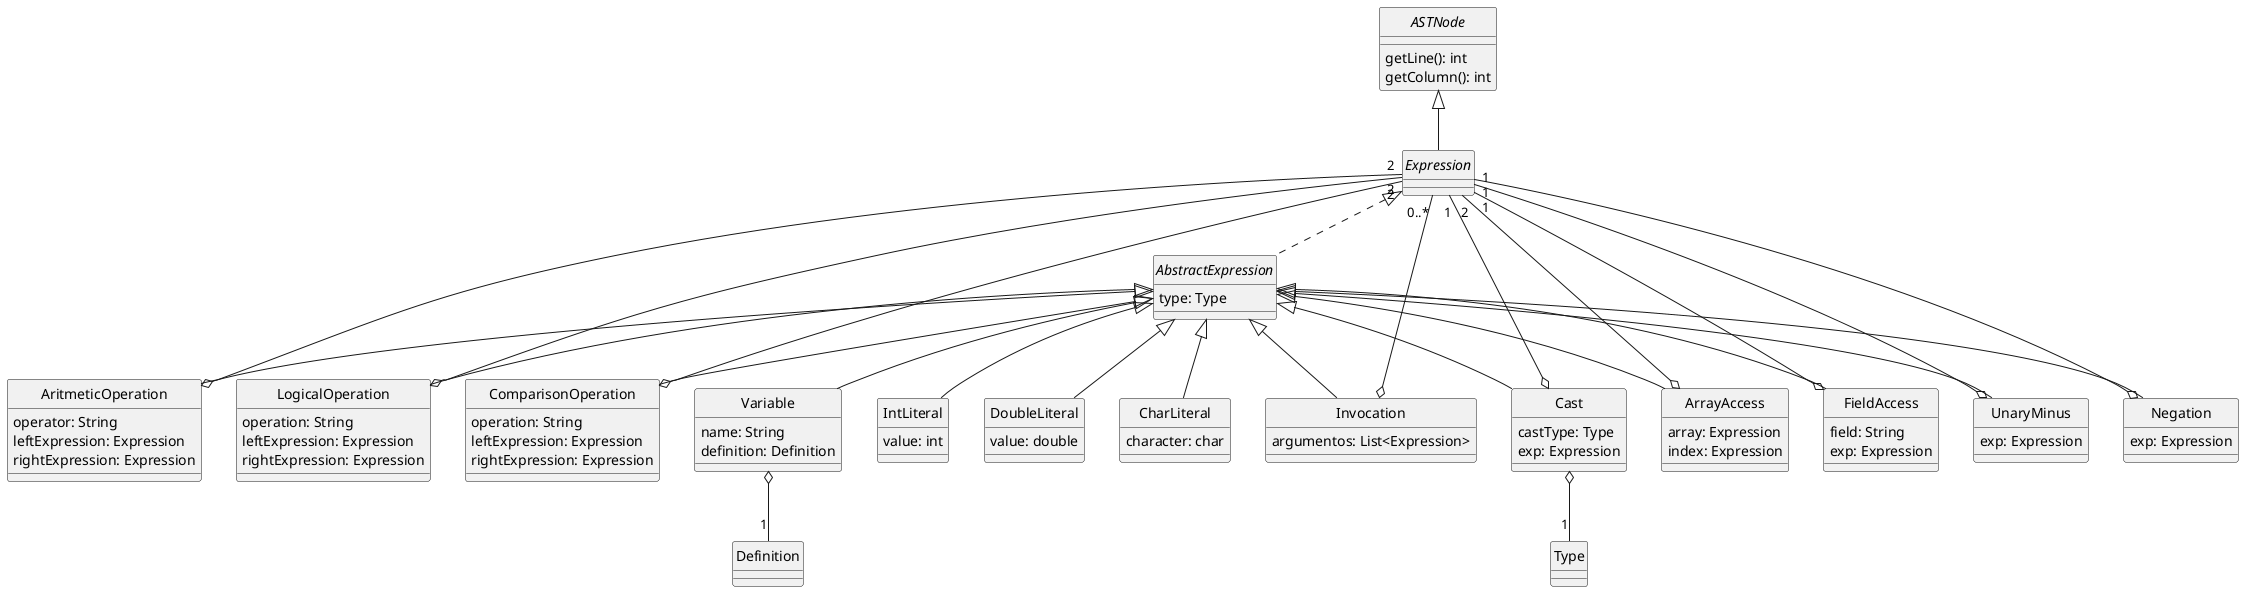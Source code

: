 @startuml Expressions
skinparam style strictuml
skinparam monochrome true


interface ASTNode {
    getLine(): int
    getColumn(): int
}

interface Expression {
}

abstract AbstractExpression implements Expression {
    type: Type
}

class IntLiteral {
    value: int
}

class DoubleLiteral {
    value: double
}

class CharLiteral {
    character: char
}

class Variable {
    name: String
    definition: Definition
}

class AritmeticOperation {
    operator: String
    leftExpression: Expression
    rightExpression: Expression
    ' Deben de poder ser evaluables
}

class LogicalOperation extends AbstractExpression {
    operation: String
    leftExpression: Expression
    rightExpression: Expression
'    En este caso deben de ser enteron para poder funcionar
}

class ComparisonOperation extends AbstractExpression {
    operation: String
    leftExpression: Expression
    rightExpression: Expression
}

class Invocation extends AbstractExpression {
    argumentos: List<Expression>
}

class Cast {
    castType: Type
    exp: Expression
}

' I don't know if this is the same as LogicalOperation
'class Logical extends AbstractExpression {
'    operator: String
'}

class ArrayAccess extends AbstractExpression {
    array: Expression
    index: Expression
}

class FieldAccess extends AbstractExpression {
    field: String
    exp: Expression
}

class UnaryMinus extends AbstractExpression {
    exp: Expression
}

class Negation extends AbstractExpression {
    exp: Expression
}


ASTNode <|-- Expression
AbstractExpression <|-- IntLiteral
AbstractExpression <|-- DoubleLiteral
AbstractExpression <|-- CharLiteral
AbstractExpression <|-- Variable
AbstractExpression <|-- AritmeticOperation
AritmeticOperation o-- "2" Expression
LogicalOperation o-- "2" Expression
ComparisonOperation o-- "2" Expression
Negation o-- "1" Expression
UnaryMinus o-- "1" Expression
Cast o-- "1" Expression
FieldAccess o-- "1" Expression
Invocation o-- "0..*" Expression
ArrayAccess o-- "2" Expression
AbstractExpression <|-- Cast

' TIPS: Not needed to define class in PlantUML to make a diagram
Variable o-- "1" Definition
Cast o-- "1" Type

@enduml
